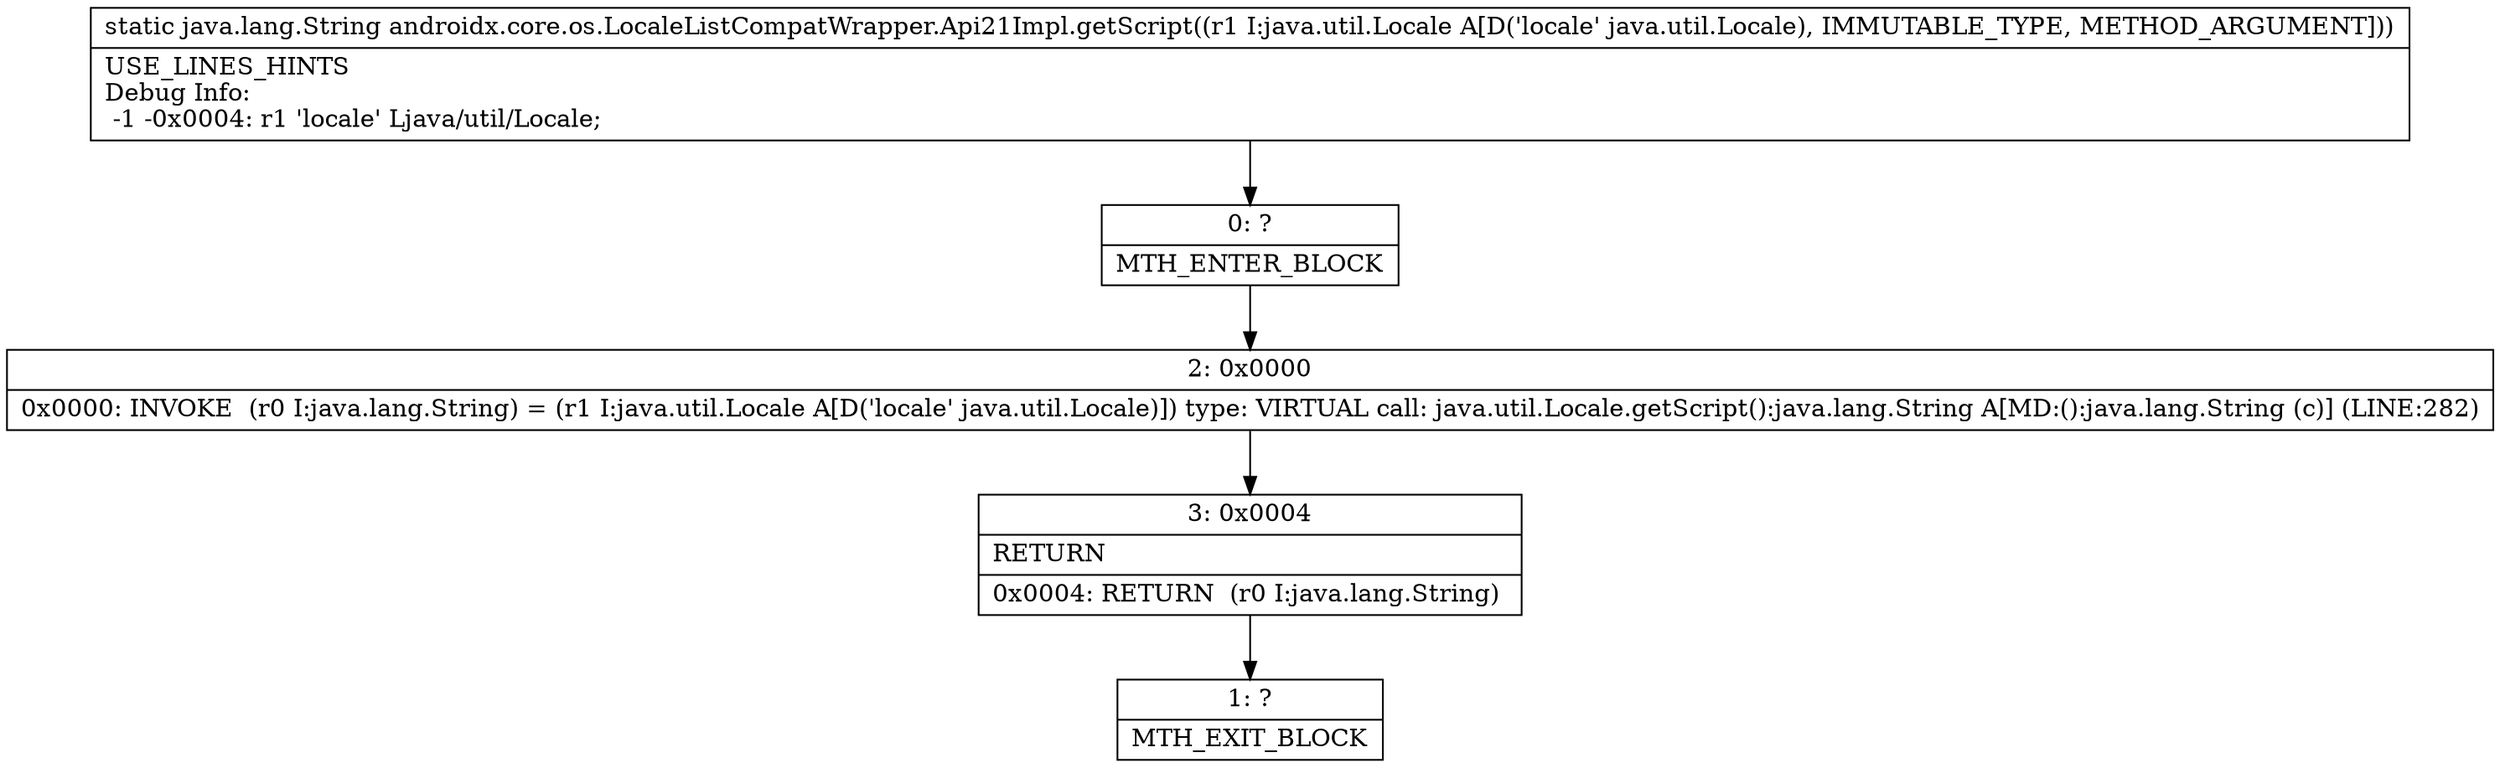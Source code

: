 digraph "CFG forandroidx.core.os.LocaleListCompatWrapper.Api21Impl.getScript(Ljava\/util\/Locale;)Ljava\/lang\/String;" {
Node_0 [shape=record,label="{0\:\ ?|MTH_ENTER_BLOCK\l}"];
Node_2 [shape=record,label="{2\:\ 0x0000|0x0000: INVOKE  (r0 I:java.lang.String) = (r1 I:java.util.Locale A[D('locale' java.util.Locale)]) type: VIRTUAL call: java.util.Locale.getScript():java.lang.String A[MD:():java.lang.String (c)] (LINE:282)\l}"];
Node_3 [shape=record,label="{3\:\ 0x0004|RETURN\l|0x0004: RETURN  (r0 I:java.lang.String) \l}"];
Node_1 [shape=record,label="{1\:\ ?|MTH_EXIT_BLOCK\l}"];
MethodNode[shape=record,label="{static java.lang.String androidx.core.os.LocaleListCompatWrapper.Api21Impl.getScript((r1 I:java.util.Locale A[D('locale' java.util.Locale), IMMUTABLE_TYPE, METHOD_ARGUMENT]))  | USE_LINES_HINTS\lDebug Info:\l  \-1 \-0x0004: r1 'locale' Ljava\/util\/Locale;\l}"];
MethodNode -> Node_0;Node_0 -> Node_2;
Node_2 -> Node_3;
Node_3 -> Node_1;
}

